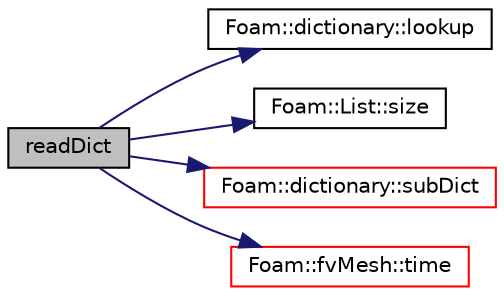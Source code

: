 digraph "readDict"
{
  bgcolor="transparent";
  edge [fontname="Helvetica",fontsize="10",labelfontname="Helvetica",labelfontsize="10"];
  node [fontname="Helvetica",fontsize="10",shape=record];
  rankdir="LR";
  Node1 [label="readDict",height=0.2,width=0.4,color="black", fillcolor="grey75", style="filled", fontcolor="black"];
  Node1 -> Node2 [color="midnightblue",fontsize="10",style="solid",fontname="Helvetica"];
  Node2 [label="Foam::dictionary::lookup",height=0.2,width=0.4,color="black",URL="$a00518.html#a8baab402d653d6e789f67c57e23a5b59",tooltip="Find and return an entry data stream. "];
  Node1 -> Node3 [color="midnightblue",fontsize="10",style="solid",fontname="Helvetica"];
  Node3 [label="Foam::List::size",height=0.2,width=0.4,color="black",URL="$a01355.html#a8a5f6fa29bd4b500caf186f60245b384",tooltip="Override size to be inconsistent with allocated storage. "];
  Node1 -> Node4 [color="midnightblue",fontsize="10",style="solid",fontname="Helvetica"];
  Node4 [label="Foam::dictionary::subDict",height=0.2,width=0.4,color="red",URL="$a00518.html#a42a549aa3e2c88399585b6462f6dbeb3",tooltip="Find and return a sub-dictionary. "];
  Node1 -> Node5 [color="midnightblue",fontsize="10",style="solid",fontname="Helvetica"];
  Node5 [label="Foam::fvMesh::time",height=0.2,width=0.4,color="red",URL="$a00868.html#a48fcf6de2789aff6b430b5fc1a05693f",tooltip="Return the top-level database. "];
}
